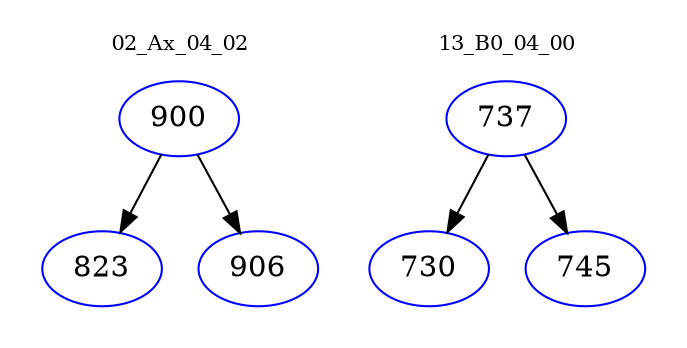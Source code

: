 digraph{
subgraph cluster_0 {
color = white
label = "02_Ax_04_02";
fontsize=10;
T0_900 [label="900", color="blue"]
T0_900 -> T0_823 [color="black"]
T0_823 [label="823", color="blue"]
T0_900 -> T0_906 [color="black"]
T0_906 [label="906", color="blue"]
}
subgraph cluster_1 {
color = white
label = "13_B0_04_00";
fontsize=10;
T1_737 [label="737", color="blue"]
T1_737 -> T1_730 [color="black"]
T1_730 [label="730", color="blue"]
T1_737 -> T1_745 [color="black"]
T1_745 [label="745", color="blue"]
}
}
